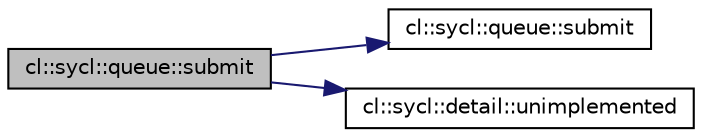 digraph "cl::sycl::queue::submit"
{
 // INTERACTIVE_SVG=YES
  bgcolor="transparent";
  edge [fontname="Helvetica",fontsize="10",labelfontname="Helvetica",labelfontsize="10"];
  node [fontname="Helvetica",fontsize="10",shape=record];
  rankdir="LR";
  Node1 [label="cl::sycl::queue::submit",height=0.2,width=0.4,color="black", fillcolor="grey75", style="filled", fontcolor="black"];
  Node1 -> Node2 [color="midnightblue",fontsize="10",style="solid",fontname="Helvetica"];
  Node2 [label="cl::sycl::queue::submit",height=0.2,width=0.4,color="black",URL="$group__execution.html#ae72430b2baba91bf99e45350437a497e",tooltip="Submit a command group functor to the queue, in order to be scheduled for execution on the device..."];
  Node1 -> Node3 [color="midnightblue",fontsize="10",style="solid",fontname="Helvetica"];
  Node3 [label="cl::sycl::detail::unimplemented",height=0.2,width=0.4,color="black",URL="$group__debug__trace.html#gabc18198696a1e2ec4ea6c231a8c90391",tooltip="Display an \"unimplemented\" message. "];
}
